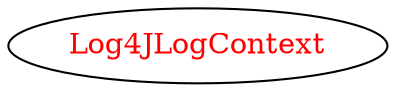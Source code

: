 digraph dependencyGraph {
 concentrate=true;
 ranksep="2.0";
 rankdir="LR"; 
 splines="ortho";
"Log4JLogContext" [fontcolor="red"];
}